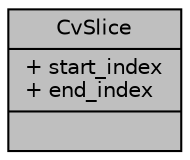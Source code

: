digraph "CvSlice"
{
 // LATEX_PDF_SIZE
  edge [fontname="Helvetica",fontsize="10",labelfontname="Helvetica",labelfontsize="10"];
  node [fontname="Helvetica",fontsize="10",shape=record];
  Node1 [label="{CvSlice\n|+ start_index\l+ end_index\l|}",height=0.2,width=0.4,color="black", fillcolor="grey75", style="filled", fontcolor="black",tooltip=" "];
}
